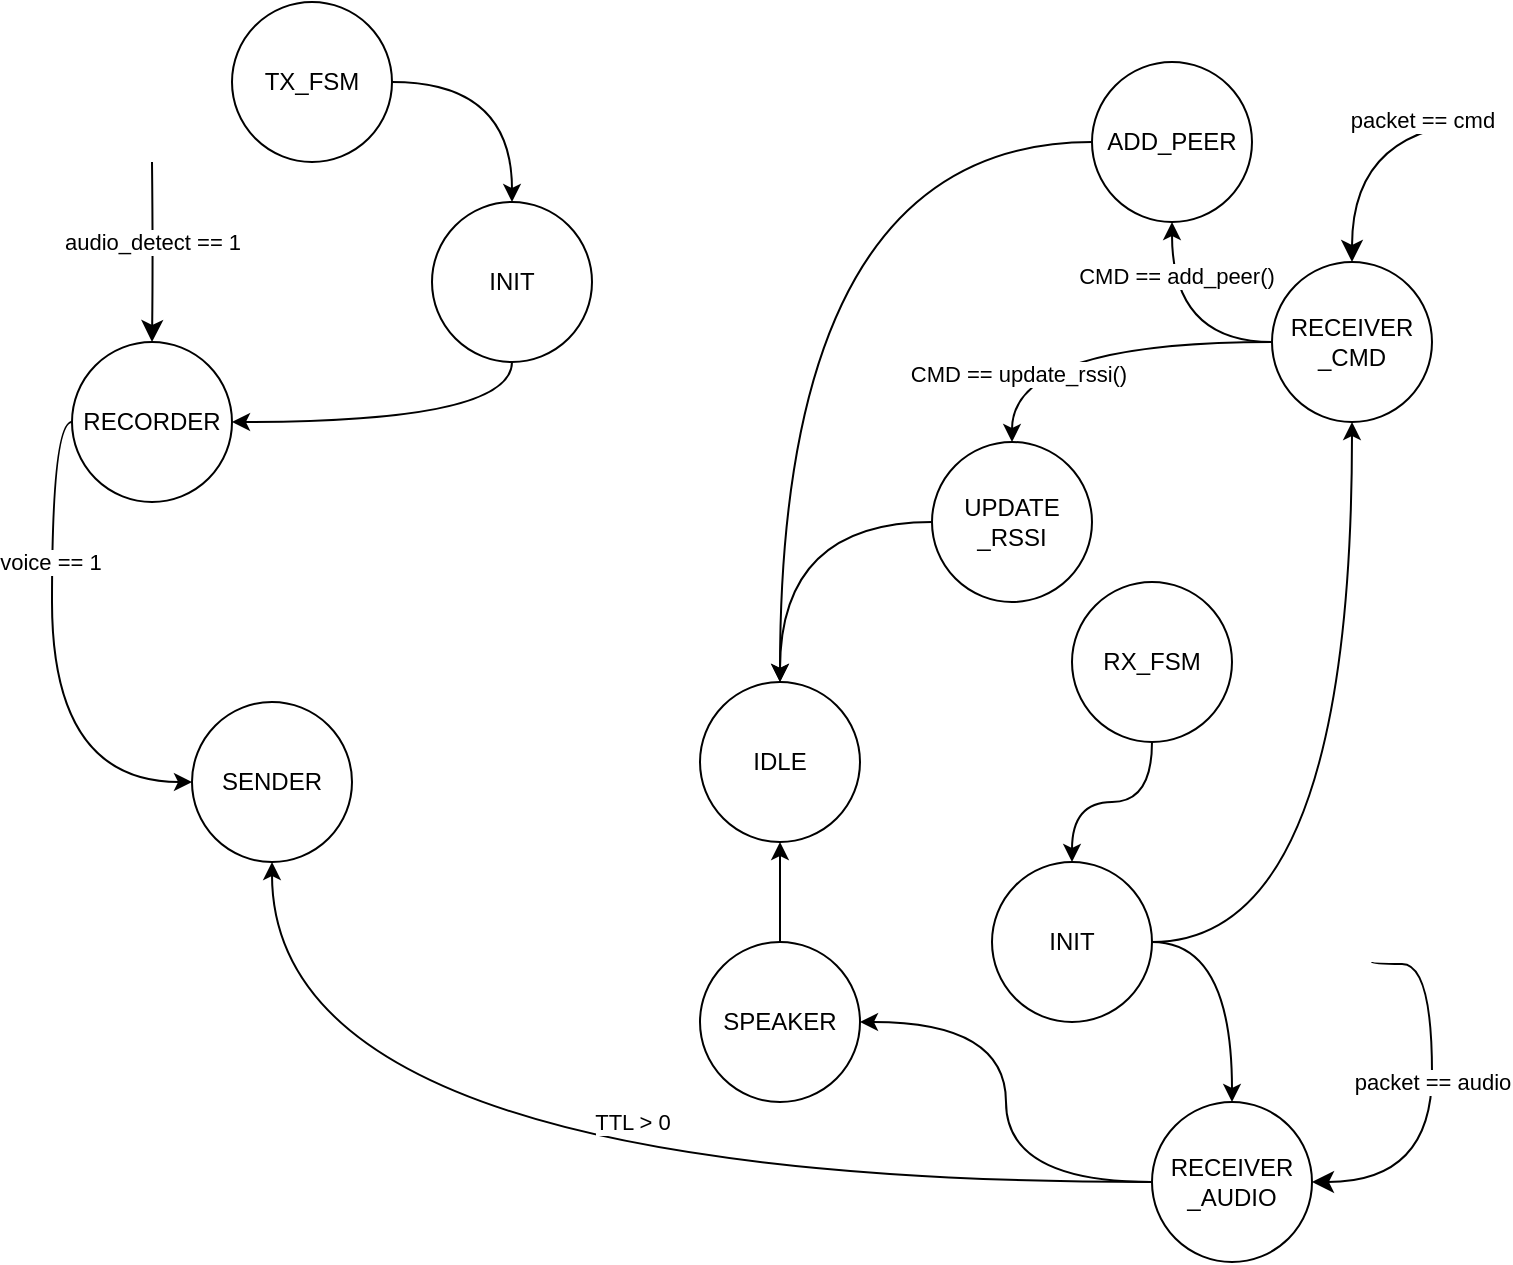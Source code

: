 <mxfile version="28.0.7">
  <diagram name="Trang-1" id="l1MHORAchyuhEmcN5bij">
    <mxGraphModel dx="1182" dy="637" grid="1" gridSize="10" guides="1" tooltips="1" connect="1" arrows="1" fold="1" page="1" pageScale="1" pageWidth="827" pageHeight="1169" math="0" shadow="0">
      <root>
        <mxCell id="0" />
        <mxCell id="1" parent="0" />
        <mxCell id="bubYluJd4XsSWkIT4YTh-11" style="edgeStyle=orthogonalEdgeStyle;rounded=0;orthogonalLoop=1;jettySize=auto;html=1;entryX=0.5;entryY=0;entryDx=0;entryDy=0;curved=1;" parent="1" source="e1AaAWqDxp8uGDn0_XpU-1" target="bubYluJd4XsSWkIT4YTh-1" edge="1">
          <mxGeometry relative="1" as="geometry" />
        </mxCell>
        <mxCell id="e1AaAWqDxp8uGDn0_XpU-1" value="TX_FSM" style="ellipse;whiteSpace=wrap;html=1;aspect=fixed;" parent="1" vertex="1">
          <mxGeometry x="140" y="10" width="80" height="80" as="geometry" />
        </mxCell>
        <mxCell id="bubYluJd4XsSWkIT4YTh-20" value="" style="edgeStyle=orthogonalEdgeStyle;rounded=0;orthogonalLoop=1;jettySize=auto;html=1;curved=1;strokeColor=default;" parent="1" source="e1AaAWqDxp8uGDn0_XpU-2" target="bubYluJd4XsSWkIT4YTh-23" edge="1">
          <mxGeometry relative="1" as="geometry" />
        </mxCell>
        <mxCell id="e1AaAWqDxp8uGDn0_XpU-2" value="RX_FSM" style="ellipse;whiteSpace=wrap;html=1;aspect=fixed;" parent="1" vertex="1">
          <mxGeometry x="560" y="300" width="80" height="80" as="geometry" />
        </mxCell>
        <mxCell id="bubYluJd4XsSWkIT4YTh-14" style="edgeStyle=orthogonalEdgeStyle;rounded=0;orthogonalLoop=1;jettySize=auto;html=1;curved=1;exitX=0.5;exitY=1;exitDx=0;exitDy=0;" parent="1" source="bubYluJd4XsSWkIT4YTh-1" target="bubYluJd4XsSWkIT4YTh-7" edge="1">
          <mxGeometry relative="1" as="geometry" />
        </mxCell>
        <mxCell id="bubYluJd4XsSWkIT4YTh-1" value="INIT" style="ellipse;whiteSpace=wrap;html=1;aspect=fixed;" parent="1" vertex="1">
          <mxGeometry x="240" y="110" width="80" height="80" as="geometry" />
        </mxCell>
        <mxCell id="bubYluJd4XsSWkIT4YTh-3" value="IDLE" style="ellipse;whiteSpace=wrap;html=1;aspect=fixed;" parent="1" vertex="1">
          <mxGeometry x="374" y="350" width="80" height="80" as="geometry" />
        </mxCell>
        <mxCell id="bubYluJd4XsSWkIT4YTh-5" value="SENDER" style="ellipse;whiteSpace=wrap;html=1;" parent="1" vertex="1">
          <mxGeometry x="120" y="360" width="80" height="80" as="geometry" />
        </mxCell>
        <mxCell id="bubYluJd4XsSWkIT4YTh-9" style="edgeStyle=orthogonalEdgeStyle;rounded=0;orthogonalLoop=1;jettySize=auto;html=1;entryX=0;entryY=0.5;entryDx=0;entryDy=0;curved=1;" parent="1" source="bubYluJd4XsSWkIT4YTh-7" target="bubYluJd4XsSWkIT4YTh-5" edge="1">
          <mxGeometry relative="1" as="geometry">
            <Array as="points">
              <mxPoint x="50" y="220" />
              <mxPoint x="50" y="400" />
            </Array>
          </mxGeometry>
        </mxCell>
        <mxCell id="bubYluJd4XsSWkIT4YTh-12" value="voice == 1" style="edgeLabel;html=1;align=center;verticalAlign=middle;resizable=0;points=[];" parent="bubYluJd4XsSWkIT4YTh-9" vertex="1" connectable="0">
          <mxGeometry x="-0.385" y="-1" relative="1" as="geometry">
            <mxPoint as="offset" />
          </mxGeometry>
        </mxCell>
        <mxCell id="bubYluJd4XsSWkIT4YTh-7" value="RECORDER" style="ellipse;whiteSpace=wrap;html=1;" parent="1" vertex="1">
          <mxGeometry x="60" y="180" width="80" height="80" as="geometry" />
        </mxCell>
        <mxCell id="bubYluJd4XsSWkIT4YTh-22" style="edgeStyle=orthogonalEdgeStyle;rounded=0;orthogonalLoop=1;jettySize=auto;html=1;entryX=1;entryY=0.5;entryDx=0;entryDy=0;curved=1;strokeColor=default;" parent="1" source="bubYluJd4XsSWkIT4YTh-19" target="bubYluJd4XsSWkIT4YTh-21" edge="1">
          <mxGeometry relative="1" as="geometry" />
        </mxCell>
        <mxCell id="bubYluJd4XsSWkIT4YTh-44" style="edgeStyle=orthogonalEdgeStyle;rounded=0;orthogonalLoop=1;jettySize=auto;html=1;curved=1;strokeColor=default;" parent="1" source="bubYluJd4XsSWkIT4YTh-19" target="bubYluJd4XsSWkIT4YTh-5" edge="1">
          <mxGeometry relative="1" as="geometry" />
        </mxCell>
        <mxCell id="bubYluJd4XsSWkIT4YTh-46" value="TTL &amp;gt; 0" style="edgeLabel;html=1;align=center;verticalAlign=middle;resizable=0;points=[];" parent="bubYluJd4XsSWkIT4YTh-44" vertex="1" connectable="0">
          <mxGeometry x="-0.034" y="-2" relative="1" as="geometry">
            <mxPoint x="30" y="-28" as="offset" />
          </mxGeometry>
        </mxCell>
        <mxCell id="bubYluJd4XsSWkIT4YTh-19" value="RECEIVER&lt;br&gt;_AUDIO" style="ellipse;whiteSpace=wrap;html=1;" parent="1" vertex="1">
          <mxGeometry x="600" y="560" width="80" height="80" as="geometry" />
        </mxCell>
        <mxCell id="bubYluJd4XsSWkIT4YTh-25" style="edgeStyle=orthogonalEdgeStyle;rounded=0;orthogonalLoop=1;jettySize=auto;html=1;" parent="1" source="bubYluJd4XsSWkIT4YTh-21" target="bubYluJd4XsSWkIT4YTh-3" edge="1">
          <mxGeometry relative="1" as="geometry" />
        </mxCell>
        <mxCell id="bubYluJd4XsSWkIT4YTh-21" value="SPEAKER" style="ellipse;whiteSpace=wrap;html=1;aspect=fixed;" parent="1" vertex="1">
          <mxGeometry x="374" y="480" width="80" height="80" as="geometry" />
        </mxCell>
        <mxCell id="bubYluJd4XsSWkIT4YTh-24" style="edgeStyle=orthogonalEdgeStyle;rounded=0;orthogonalLoop=1;jettySize=auto;html=1;exitX=1;exitY=0.5;exitDx=0;exitDy=0;curved=1;strokeColor=default;" parent="1" source="bubYluJd4XsSWkIT4YTh-23" target="bubYluJd4XsSWkIT4YTh-19" edge="1">
          <mxGeometry relative="1" as="geometry" />
        </mxCell>
        <mxCell id="wThY7KjsBNsfYuEWFmeP-6" style="edgeStyle=orthogonalEdgeStyle;rounded=0;orthogonalLoop=1;jettySize=auto;html=1;curved=1;" edge="1" parent="1" source="bubYluJd4XsSWkIT4YTh-23" target="bubYluJd4XsSWkIT4YTh-27">
          <mxGeometry relative="1" as="geometry" />
        </mxCell>
        <mxCell id="bubYluJd4XsSWkIT4YTh-23" value="INIT" style="ellipse;whiteSpace=wrap;html=1;" parent="1" vertex="1">
          <mxGeometry x="520" y="440" width="80" height="80" as="geometry" />
        </mxCell>
        <mxCell id="bubYluJd4XsSWkIT4YTh-37" value="" style="edgeStyle=orthogonalEdgeStyle;rounded=0;orthogonalLoop=1;jettySize=auto;html=1;curved=1;strokeColor=default;" parent="1" source="bubYluJd4XsSWkIT4YTh-27" target="bubYluJd4XsSWkIT4YTh-35" edge="1">
          <mxGeometry relative="1" as="geometry" />
        </mxCell>
        <mxCell id="bubYluJd4XsSWkIT4YTh-52" value="CMD == add_peer()" style="edgeLabel;html=1;align=center;verticalAlign=middle;resizable=0;points=[];" parent="bubYluJd4XsSWkIT4YTh-37" vertex="1" connectable="0">
          <mxGeometry x="0.509" y="-2" relative="1" as="geometry">
            <mxPoint as="offset" />
          </mxGeometry>
        </mxCell>
        <mxCell id="bubYluJd4XsSWkIT4YTh-39" value="" style="edgeStyle=orthogonalEdgeStyle;rounded=0;orthogonalLoop=1;jettySize=auto;html=1;curved=1;strokeColor=default;" parent="1" source="bubYluJd4XsSWkIT4YTh-27" target="bubYluJd4XsSWkIT4YTh-38" edge="1">
          <mxGeometry relative="1" as="geometry" />
        </mxCell>
        <mxCell id="bubYluJd4XsSWkIT4YTh-51" value="CMD == update_rssi()" style="edgeLabel;html=1;align=center;verticalAlign=middle;resizable=0;points=[];" parent="bubYluJd4XsSWkIT4YTh-39" vertex="1" connectable="0">
          <mxGeometry x="0.622" y="3" relative="1" as="geometry">
            <mxPoint as="offset" />
          </mxGeometry>
        </mxCell>
        <mxCell id="bubYluJd4XsSWkIT4YTh-27" value="RECEIVER&lt;br&gt;_CMD" style="ellipse;whiteSpace=wrap;html=1;" parent="1" vertex="1">
          <mxGeometry x="660" y="140" width="80" height="80" as="geometry" />
        </mxCell>
        <mxCell id="bubYluJd4XsSWkIT4YTh-28" value="" style="edgeStyle=orthogonalEdgeStyle;endArrow=classic;html=1;rounded=0;endSize=8;startSize=8;sourcePerimeterSpacing=0;targetPerimeterSpacing=0;strokeColor=default;curved=1;" parent="1" target="bubYluJd4XsSWkIT4YTh-27" edge="1">
          <mxGeometry width="100" relative="1" as="geometry">
            <mxPoint x="770" y="70" as="sourcePoint" />
            <mxPoint x="810" y="190" as="targetPoint" />
          </mxGeometry>
        </mxCell>
        <mxCell id="bubYluJd4XsSWkIT4YTh-34" value="packet == cmd" style="edgeLabel;html=1;align=center;verticalAlign=middle;resizable=0;points=[];" parent="bubYluJd4XsSWkIT4YTh-28" vertex="1" connectable="0">
          <mxGeometry x="-0.5" y="-2" relative="1" as="geometry">
            <mxPoint as="offset" />
          </mxGeometry>
        </mxCell>
        <mxCell id="bubYluJd4XsSWkIT4YTh-54" style="edgeStyle=orthogonalEdgeStyle;rounded=0;orthogonalLoop=1;jettySize=auto;html=1;strokeColor=default;curved=1;" parent="1" source="bubYluJd4XsSWkIT4YTh-35" target="bubYluJd4XsSWkIT4YTh-3" edge="1">
          <mxGeometry relative="1" as="geometry" />
        </mxCell>
        <mxCell id="bubYluJd4XsSWkIT4YTh-35" value="ADD_PEER" style="ellipse;whiteSpace=wrap;html=1;" parent="1" vertex="1">
          <mxGeometry x="570" y="40" width="80" height="80" as="geometry" />
        </mxCell>
        <mxCell id="bubYluJd4XsSWkIT4YTh-53" style="edgeStyle=orthogonalEdgeStyle;rounded=0;orthogonalLoop=1;jettySize=auto;html=1;curved=1;strokeColor=default;" parent="1" source="bubYluJd4XsSWkIT4YTh-38" target="bubYluJd4XsSWkIT4YTh-3" edge="1">
          <mxGeometry relative="1" as="geometry" />
        </mxCell>
        <mxCell id="bubYluJd4XsSWkIT4YTh-38" value="UPDATE&lt;div&gt;_RSSI&lt;/div&gt;" style="ellipse;whiteSpace=wrap;html=1;" parent="1" vertex="1">
          <mxGeometry x="490" y="230" width="80" height="80" as="geometry" />
        </mxCell>
        <mxCell id="bubYluJd4XsSWkIT4YTh-40" value="" style="edgeStyle=orthogonalEdgeStyle;endArrow=classic;html=1;curved=1;rounded=0;endSize=8;startSize=8;sourcePerimeterSpacing=0;targetPerimeterSpacing=0;strokeColor=default;" parent="1" edge="1">
          <mxGeometry width="100" relative="1" as="geometry">
            <mxPoint x="710" y="490" as="sourcePoint" />
            <mxPoint x="680" y="600" as="targetPoint" />
            <Array as="points">
              <mxPoint x="710" y="491" />
              <mxPoint x="740" y="491" />
              <mxPoint x="740" y="600" />
            </Array>
          </mxGeometry>
        </mxCell>
        <mxCell id="bubYluJd4XsSWkIT4YTh-41" value="packet == audio" style="edgeLabel;html=1;align=center;verticalAlign=middle;resizable=0;points=[];" parent="bubYluJd4XsSWkIT4YTh-40" vertex="1" connectable="0">
          <mxGeometry x="-0.5" y="-2" relative="1" as="geometry">
            <mxPoint x="2" y="40" as="offset" />
          </mxGeometry>
        </mxCell>
        <mxCell id="wThY7KjsBNsfYuEWFmeP-3" value="" style="edgeStyle=orthogonalEdgeStyle;endArrow=classic;html=1;curved=1;rounded=0;endSize=8;startSize=8;sourcePerimeterSpacing=0;targetPerimeterSpacing=0;entryX=0.5;entryY=0;entryDx=0;entryDy=0;" edge="1" parent="1" target="bubYluJd4XsSWkIT4YTh-7">
          <mxGeometry width="100" relative="1" as="geometry">
            <mxPoint x="100" y="90" as="sourcePoint" />
            <mxPoint x="100" y="130" as="targetPoint" />
          </mxGeometry>
        </mxCell>
        <mxCell id="wThY7KjsBNsfYuEWFmeP-4" value="audio_detect == 1" style="edgeLabel;html=1;align=center;verticalAlign=middle;resizable=0;points=[];" vertex="1" connectable="0" parent="wThY7KjsBNsfYuEWFmeP-3">
          <mxGeometry x="-0.5" y="-2" relative="1" as="geometry">
            <mxPoint x="2" y="17" as="offset" />
          </mxGeometry>
        </mxCell>
      </root>
    </mxGraphModel>
  </diagram>
</mxfile>
